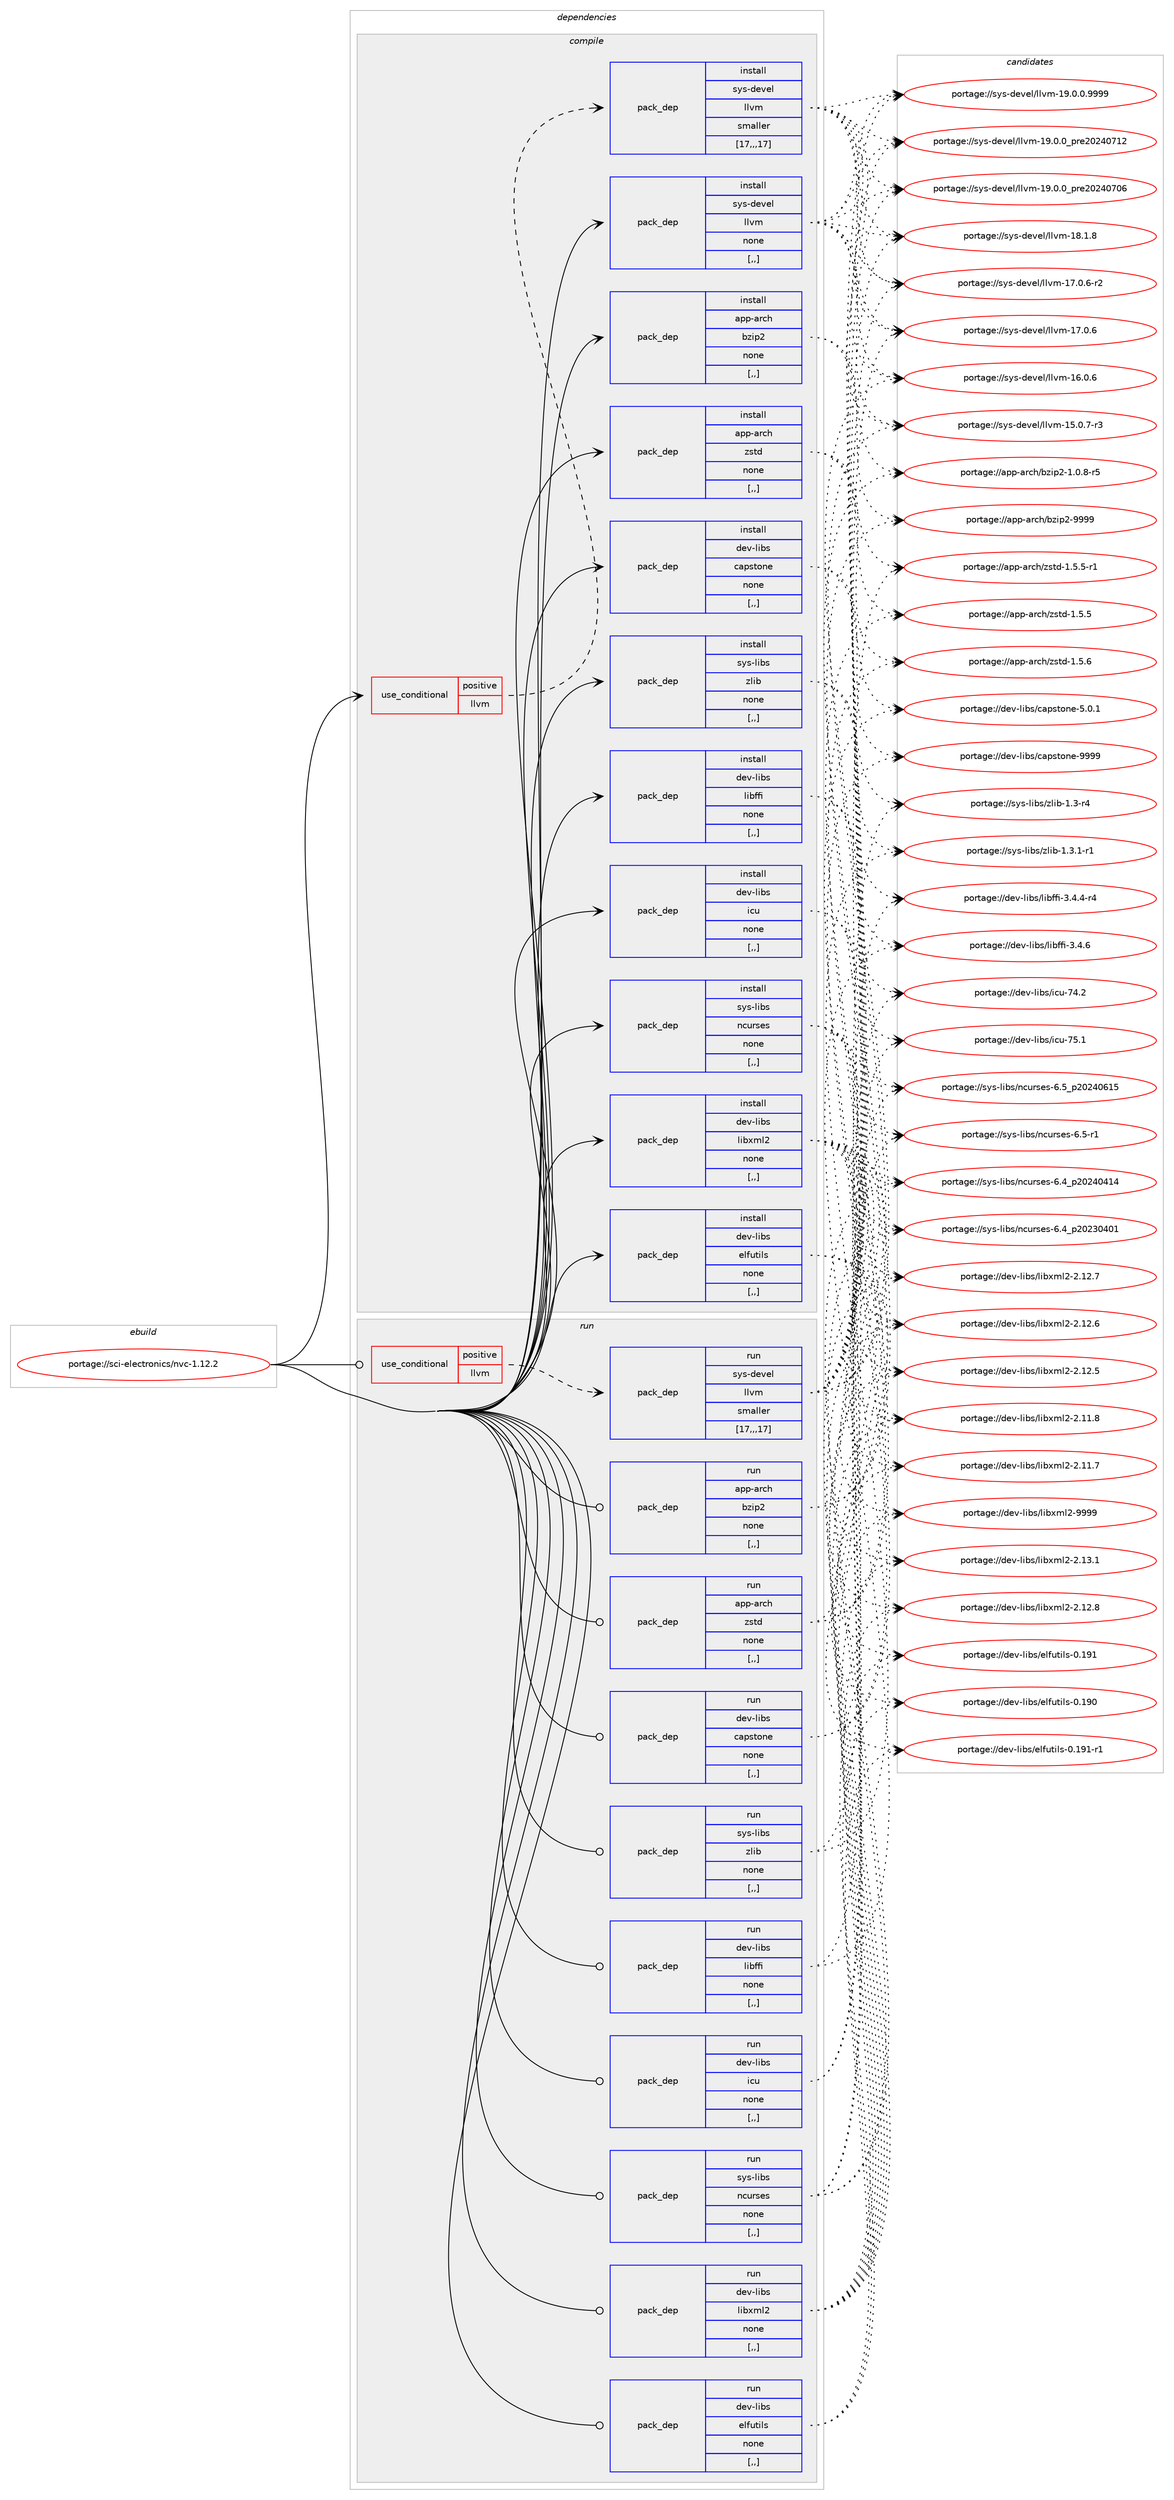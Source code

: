 digraph prolog {

# *************
# Graph options
# *************

newrank=true;
concentrate=true;
compound=true;
graph [rankdir=LR,fontname=Helvetica,fontsize=10,ranksep=1.5];#, ranksep=2.5, nodesep=0.2];
edge  [arrowhead=vee];
node  [fontname=Helvetica,fontsize=10];

# **********
# The ebuild
# **********

subgraph cluster_leftcol {
color=gray;
label=<<i>ebuild</i>>;
id [label="portage://sci-electronics/nvc-1.12.2", color=red, width=4, href="../sci-electronics/nvc-1.12.2.svg"];
}

# ****************
# The dependencies
# ****************

subgraph cluster_midcol {
color=gray;
label=<<i>dependencies</i>>;
subgraph cluster_compile {
fillcolor="#eeeeee";
style=filled;
label=<<i>compile</i>>;
subgraph cond104026 {
dependency393605 [label=<<TABLE BORDER="0" CELLBORDER="1" CELLSPACING="0" CELLPADDING="4"><TR><TD ROWSPAN="3" CELLPADDING="10">use_conditional</TD></TR><TR><TD>positive</TD></TR><TR><TD>llvm</TD></TR></TABLE>>, shape=none, color=red];
subgraph pack286748 {
dependency393606 [label=<<TABLE BORDER="0" CELLBORDER="1" CELLSPACING="0" CELLPADDING="4" WIDTH="220"><TR><TD ROWSPAN="6" CELLPADDING="30">pack_dep</TD></TR><TR><TD WIDTH="110">install</TD></TR><TR><TD>sys-devel</TD></TR><TR><TD>llvm</TD></TR><TR><TD>smaller</TD></TR><TR><TD>[17,,,17]</TD></TR></TABLE>>, shape=none, color=blue];
}
dependency393605:e -> dependency393606:w [weight=20,style="dashed",arrowhead="vee"];
}
id:e -> dependency393605:w [weight=20,style="solid",arrowhead="vee"];
subgraph pack286749 {
dependency393607 [label=<<TABLE BORDER="0" CELLBORDER="1" CELLSPACING="0" CELLPADDING="4" WIDTH="220"><TR><TD ROWSPAN="6" CELLPADDING="30">pack_dep</TD></TR><TR><TD WIDTH="110">install</TD></TR><TR><TD>app-arch</TD></TR><TR><TD>bzip2</TD></TR><TR><TD>none</TD></TR><TR><TD>[,,]</TD></TR></TABLE>>, shape=none, color=blue];
}
id:e -> dependency393607:w [weight=20,style="solid",arrowhead="vee"];
subgraph pack286750 {
dependency393608 [label=<<TABLE BORDER="0" CELLBORDER="1" CELLSPACING="0" CELLPADDING="4" WIDTH="220"><TR><TD ROWSPAN="6" CELLPADDING="30">pack_dep</TD></TR><TR><TD WIDTH="110">install</TD></TR><TR><TD>app-arch</TD></TR><TR><TD>zstd</TD></TR><TR><TD>none</TD></TR><TR><TD>[,,]</TD></TR></TABLE>>, shape=none, color=blue];
}
id:e -> dependency393608:w [weight=20,style="solid",arrowhead="vee"];
subgraph pack286751 {
dependency393609 [label=<<TABLE BORDER="0" CELLBORDER="1" CELLSPACING="0" CELLPADDING="4" WIDTH="220"><TR><TD ROWSPAN="6" CELLPADDING="30">pack_dep</TD></TR><TR><TD WIDTH="110">install</TD></TR><TR><TD>dev-libs</TD></TR><TR><TD>capstone</TD></TR><TR><TD>none</TD></TR><TR><TD>[,,]</TD></TR></TABLE>>, shape=none, color=blue];
}
id:e -> dependency393609:w [weight=20,style="solid",arrowhead="vee"];
subgraph pack286752 {
dependency393610 [label=<<TABLE BORDER="0" CELLBORDER="1" CELLSPACING="0" CELLPADDING="4" WIDTH="220"><TR><TD ROWSPAN="6" CELLPADDING="30">pack_dep</TD></TR><TR><TD WIDTH="110">install</TD></TR><TR><TD>dev-libs</TD></TR><TR><TD>elfutils</TD></TR><TR><TD>none</TD></TR><TR><TD>[,,]</TD></TR></TABLE>>, shape=none, color=blue];
}
id:e -> dependency393610:w [weight=20,style="solid",arrowhead="vee"];
subgraph pack286753 {
dependency393611 [label=<<TABLE BORDER="0" CELLBORDER="1" CELLSPACING="0" CELLPADDING="4" WIDTH="220"><TR><TD ROWSPAN="6" CELLPADDING="30">pack_dep</TD></TR><TR><TD WIDTH="110">install</TD></TR><TR><TD>dev-libs</TD></TR><TR><TD>icu</TD></TR><TR><TD>none</TD></TR><TR><TD>[,,]</TD></TR></TABLE>>, shape=none, color=blue];
}
id:e -> dependency393611:w [weight=20,style="solid",arrowhead="vee"];
subgraph pack286754 {
dependency393612 [label=<<TABLE BORDER="0" CELLBORDER="1" CELLSPACING="0" CELLPADDING="4" WIDTH="220"><TR><TD ROWSPAN="6" CELLPADDING="30">pack_dep</TD></TR><TR><TD WIDTH="110">install</TD></TR><TR><TD>dev-libs</TD></TR><TR><TD>libffi</TD></TR><TR><TD>none</TD></TR><TR><TD>[,,]</TD></TR></TABLE>>, shape=none, color=blue];
}
id:e -> dependency393612:w [weight=20,style="solid",arrowhead="vee"];
subgraph pack286755 {
dependency393613 [label=<<TABLE BORDER="0" CELLBORDER="1" CELLSPACING="0" CELLPADDING="4" WIDTH="220"><TR><TD ROWSPAN="6" CELLPADDING="30">pack_dep</TD></TR><TR><TD WIDTH="110">install</TD></TR><TR><TD>dev-libs</TD></TR><TR><TD>libxml2</TD></TR><TR><TD>none</TD></TR><TR><TD>[,,]</TD></TR></TABLE>>, shape=none, color=blue];
}
id:e -> dependency393613:w [weight=20,style="solid",arrowhead="vee"];
subgraph pack286756 {
dependency393614 [label=<<TABLE BORDER="0" CELLBORDER="1" CELLSPACING="0" CELLPADDING="4" WIDTH="220"><TR><TD ROWSPAN="6" CELLPADDING="30">pack_dep</TD></TR><TR><TD WIDTH="110">install</TD></TR><TR><TD>sys-libs</TD></TR><TR><TD>ncurses</TD></TR><TR><TD>none</TD></TR><TR><TD>[,,]</TD></TR></TABLE>>, shape=none, color=blue];
}
id:e -> dependency393614:w [weight=20,style="solid",arrowhead="vee"];
subgraph pack286757 {
dependency393615 [label=<<TABLE BORDER="0" CELLBORDER="1" CELLSPACING="0" CELLPADDING="4" WIDTH="220"><TR><TD ROWSPAN="6" CELLPADDING="30">pack_dep</TD></TR><TR><TD WIDTH="110">install</TD></TR><TR><TD>sys-libs</TD></TR><TR><TD>zlib</TD></TR><TR><TD>none</TD></TR><TR><TD>[,,]</TD></TR></TABLE>>, shape=none, color=blue];
}
id:e -> dependency393615:w [weight=20,style="solid",arrowhead="vee"];
subgraph pack286758 {
dependency393616 [label=<<TABLE BORDER="0" CELLBORDER="1" CELLSPACING="0" CELLPADDING="4" WIDTH="220"><TR><TD ROWSPAN="6" CELLPADDING="30">pack_dep</TD></TR><TR><TD WIDTH="110">install</TD></TR><TR><TD>sys-devel</TD></TR><TR><TD>llvm</TD></TR><TR><TD>none</TD></TR><TR><TD>[,,]</TD></TR></TABLE>>, shape=none, color=blue];
}
id:e -> dependency393616:w [weight=20,style="solid",arrowhead="vee"];
}
subgraph cluster_compileandrun {
fillcolor="#eeeeee";
style=filled;
label=<<i>compile and run</i>>;
}
subgraph cluster_run {
fillcolor="#eeeeee";
style=filled;
label=<<i>run</i>>;
subgraph cond104027 {
dependency393617 [label=<<TABLE BORDER="0" CELLBORDER="1" CELLSPACING="0" CELLPADDING="4"><TR><TD ROWSPAN="3" CELLPADDING="10">use_conditional</TD></TR><TR><TD>positive</TD></TR><TR><TD>llvm</TD></TR></TABLE>>, shape=none, color=red];
subgraph pack286759 {
dependency393618 [label=<<TABLE BORDER="0" CELLBORDER="1" CELLSPACING="0" CELLPADDING="4" WIDTH="220"><TR><TD ROWSPAN="6" CELLPADDING="30">pack_dep</TD></TR><TR><TD WIDTH="110">run</TD></TR><TR><TD>sys-devel</TD></TR><TR><TD>llvm</TD></TR><TR><TD>smaller</TD></TR><TR><TD>[17,,,17]</TD></TR></TABLE>>, shape=none, color=blue];
}
dependency393617:e -> dependency393618:w [weight=20,style="dashed",arrowhead="vee"];
}
id:e -> dependency393617:w [weight=20,style="solid",arrowhead="odot"];
subgraph pack286760 {
dependency393619 [label=<<TABLE BORDER="0" CELLBORDER="1" CELLSPACING="0" CELLPADDING="4" WIDTH="220"><TR><TD ROWSPAN="6" CELLPADDING="30">pack_dep</TD></TR><TR><TD WIDTH="110">run</TD></TR><TR><TD>app-arch</TD></TR><TR><TD>bzip2</TD></TR><TR><TD>none</TD></TR><TR><TD>[,,]</TD></TR></TABLE>>, shape=none, color=blue];
}
id:e -> dependency393619:w [weight=20,style="solid",arrowhead="odot"];
subgraph pack286761 {
dependency393620 [label=<<TABLE BORDER="0" CELLBORDER="1" CELLSPACING="0" CELLPADDING="4" WIDTH="220"><TR><TD ROWSPAN="6" CELLPADDING="30">pack_dep</TD></TR><TR><TD WIDTH="110">run</TD></TR><TR><TD>app-arch</TD></TR><TR><TD>zstd</TD></TR><TR><TD>none</TD></TR><TR><TD>[,,]</TD></TR></TABLE>>, shape=none, color=blue];
}
id:e -> dependency393620:w [weight=20,style="solid",arrowhead="odot"];
subgraph pack286762 {
dependency393621 [label=<<TABLE BORDER="0" CELLBORDER="1" CELLSPACING="0" CELLPADDING="4" WIDTH="220"><TR><TD ROWSPAN="6" CELLPADDING="30">pack_dep</TD></TR><TR><TD WIDTH="110">run</TD></TR><TR><TD>dev-libs</TD></TR><TR><TD>capstone</TD></TR><TR><TD>none</TD></TR><TR><TD>[,,]</TD></TR></TABLE>>, shape=none, color=blue];
}
id:e -> dependency393621:w [weight=20,style="solid",arrowhead="odot"];
subgraph pack286763 {
dependency393622 [label=<<TABLE BORDER="0" CELLBORDER="1" CELLSPACING="0" CELLPADDING="4" WIDTH="220"><TR><TD ROWSPAN="6" CELLPADDING="30">pack_dep</TD></TR><TR><TD WIDTH="110">run</TD></TR><TR><TD>dev-libs</TD></TR><TR><TD>elfutils</TD></TR><TR><TD>none</TD></TR><TR><TD>[,,]</TD></TR></TABLE>>, shape=none, color=blue];
}
id:e -> dependency393622:w [weight=20,style="solid",arrowhead="odot"];
subgraph pack286764 {
dependency393623 [label=<<TABLE BORDER="0" CELLBORDER="1" CELLSPACING="0" CELLPADDING="4" WIDTH="220"><TR><TD ROWSPAN="6" CELLPADDING="30">pack_dep</TD></TR><TR><TD WIDTH="110">run</TD></TR><TR><TD>dev-libs</TD></TR><TR><TD>icu</TD></TR><TR><TD>none</TD></TR><TR><TD>[,,]</TD></TR></TABLE>>, shape=none, color=blue];
}
id:e -> dependency393623:w [weight=20,style="solid",arrowhead="odot"];
subgraph pack286765 {
dependency393624 [label=<<TABLE BORDER="0" CELLBORDER="1" CELLSPACING="0" CELLPADDING="4" WIDTH="220"><TR><TD ROWSPAN="6" CELLPADDING="30">pack_dep</TD></TR><TR><TD WIDTH="110">run</TD></TR><TR><TD>dev-libs</TD></TR><TR><TD>libffi</TD></TR><TR><TD>none</TD></TR><TR><TD>[,,]</TD></TR></TABLE>>, shape=none, color=blue];
}
id:e -> dependency393624:w [weight=20,style="solid",arrowhead="odot"];
subgraph pack286766 {
dependency393625 [label=<<TABLE BORDER="0" CELLBORDER="1" CELLSPACING="0" CELLPADDING="4" WIDTH="220"><TR><TD ROWSPAN="6" CELLPADDING="30">pack_dep</TD></TR><TR><TD WIDTH="110">run</TD></TR><TR><TD>dev-libs</TD></TR><TR><TD>libxml2</TD></TR><TR><TD>none</TD></TR><TR><TD>[,,]</TD></TR></TABLE>>, shape=none, color=blue];
}
id:e -> dependency393625:w [weight=20,style="solid",arrowhead="odot"];
subgraph pack286767 {
dependency393626 [label=<<TABLE BORDER="0" CELLBORDER="1" CELLSPACING="0" CELLPADDING="4" WIDTH="220"><TR><TD ROWSPAN="6" CELLPADDING="30">pack_dep</TD></TR><TR><TD WIDTH="110">run</TD></TR><TR><TD>sys-libs</TD></TR><TR><TD>ncurses</TD></TR><TR><TD>none</TD></TR><TR><TD>[,,]</TD></TR></TABLE>>, shape=none, color=blue];
}
id:e -> dependency393626:w [weight=20,style="solid",arrowhead="odot"];
subgraph pack286768 {
dependency393627 [label=<<TABLE BORDER="0" CELLBORDER="1" CELLSPACING="0" CELLPADDING="4" WIDTH="220"><TR><TD ROWSPAN="6" CELLPADDING="30">pack_dep</TD></TR><TR><TD WIDTH="110">run</TD></TR><TR><TD>sys-libs</TD></TR><TR><TD>zlib</TD></TR><TR><TD>none</TD></TR><TR><TD>[,,]</TD></TR></TABLE>>, shape=none, color=blue];
}
id:e -> dependency393627:w [weight=20,style="solid",arrowhead="odot"];
}
}

# **************
# The candidates
# **************

subgraph cluster_choices {
rank=same;
color=gray;
label=<<i>candidates</i>>;

subgraph choice286748 {
color=black;
nodesep=1;
choice1151211154510010111810110847108108118109454957464846484657575757 [label="portage://sys-devel/llvm-19.0.0.9999", color=red, width=4,href="../sys-devel/llvm-19.0.0.9999.svg"];
choice115121115451001011181011084710810811810945495746484648951121141015048505248554950 [label="portage://sys-devel/llvm-19.0.0_pre20240712", color=red, width=4,href="../sys-devel/llvm-19.0.0_pre20240712.svg"];
choice115121115451001011181011084710810811810945495746484648951121141015048505248554854 [label="portage://sys-devel/llvm-19.0.0_pre20240706", color=red, width=4,href="../sys-devel/llvm-19.0.0_pre20240706.svg"];
choice115121115451001011181011084710810811810945495646494656 [label="portage://sys-devel/llvm-18.1.8", color=red, width=4,href="../sys-devel/llvm-18.1.8.svg"];
choice1151211154510010111810110847108108118109454955464846544511450 [label="portage://sys-devel/llvm-17.0.6-r2", color=red, width=4,href="../sys-devel/llvm-17.0.6-r2.svg"];
choice115121115451001011181011084710810811810945495546484654 [label="portage://sys-devel/llvm-17.0.6", color=red, width=4,href="../sys-devel/llvm-17.0.6.svg"];
choice115121115451001011181011084710810811810945495446484654 [label="portage://sys-devel/llvm-16.0.6", color=red, width=4,href="../sys-devel/llvm-16.0.6.svg"];
choice1151211154510010111810110847108108118109454953464846554511451 [label="portage://sys-devel/llvm-15.0.7-r3", color=red, width=4,href="../sys-devel/llvm-15.0.7-r3.svg"];
dependency393606:e -> choice1151211154510010111810110847108108118109454957464846484657575757:w [style=dotted,weight="100"];
dependency393606:e -> choice115121115451001011181011084710810811810945495746484648951121141015048505248554950:w [style=dotted,weight="100"];
dependency393606:e -> choice115121115451001011181011084710810811810945495746484648951121141015048505248554854:w [style=dotted,weight="100"];
dependency393606:e -> choice115121115451001011181011084710810811810945495646494656:w [style=dotted,weight="100"];
dependency393606:e -> choice1151211154510010111810110847108108118109454955464846544511450:w [style=dotted,weight="100"];
dependency393606:e -> choice115121115451001011181011084710810811810945495546484654:w [style=dotted,weight="100"];
dependency393606:e -> choice115121115451001011181011084710810811810945495446484654:w [style=dotted,weight="100"];
dependency393606:e -> choice1151211154510010111810110847108108118109454953464846554511451:w [style=dotted,weight="100"];
}
subgraph choice286749 {
color=black;
nodesep=1;
choice971121124597114991044798122105112504557575757 [label="portage://app-arch/bzip2-9999", color=red, width=4,href="../app-arch/bzip2-9999.svg"];
choice971121124597114991044798122105112504549464846564511453 [label="portage://app-arch/bzip2-1.0.8-r5", color=red, width=4,href="../app-arch/bzip2-1.0.8-r5.svg"];
dependency393607:e -> choice971121124597114991044798122105112504557575757:w [style=dotted,weight="100"];
dependency393607:e -> choice971121124597114991044798122105112504549464846564511453:w [style=dotted,weight="100"];
}
subgraph choice286750 {
color=black;
nodesep=1;
choice9711211245971149910447122115116100454946534654 [label="portage://app-arch/zstd-1.5.6", color=red, width=4,href="../app-arch/zstd-1.5.6.svg"];
choice97112112459711499104471221151161004549465346534511449 [label="portage://app-arch/zstd-1.5.5-r1", color=red, width=4,href="../app-arch/zstd-1.5.5-r1.svg"];
choice9711211245971149910447122115116100454946534653 [label="portage://app-arch/zstd-1.5.5", color=red, width=4,href="../app-arch/zstd-1.5.5.svg"];
dependency393608:e -> choice9711211245971149910447122115116100454946534654:w [style=dotted,weight="100"];
dependency393608:e -> choice97112112459711499104471221151161004549465346534511449:w [style=dotted,weight="100"];
dependency393608:e -> choice9711211245971149910447122115116100454946534653:w [style=dotted,weight="100"];
}
subgraph choice286751 {
color=black;
nodesep=1;
choice10010111845108105981154799971121151161111101014557575757 [label="portage://dev-libs/capstone-9999", color=red, width=4,href="../dev-libs/capstone-9999.svg"];
choice1001011184510810598115479997112115116111110101455346484649 [label="portage://dev-libs/capstone-5.0.1", color=red, width=4,href="../dev-libs/capstone-5.0.1.svg"];
dependency393609:e -> choice10010111845108105981154799971121151161111101014557575757:w [style=dotted,weight="100"];
dependency393609:e -> choice1001011184510810598115479997112115116111110101455346484649:w [style=dotted,weight="100"];
}
subgraph choice286752 {
color=black;
nodesep=1;
choice1001011184510810598115471011081021171161051081154548464957494511449 [label="portage://dev-libs/elfutils-0.191-r1", color=red, width=4,href="../dev-libs/elfutils-0.191-r1.svg"];
choice100101118451081059811547101108102117116105108115454846495749 [label="portage://dev-libs/elfutils-0.191", color=red, width=4,href="../dev-libs/elfutils-0.191.svg"];
choice100101118451081059811547101108102117116105108115454846495748 [label="portage://dev-libs/elfutils-0.190", color=red, width=4,href="../dev-libs/elfutils-0.190.svg"];
dependency393610:e -> choice1001011184510810598115471011081021171161051081154548464957494511449:w [style=dotted,weight="100"];
dependency393610:e -> choice100101118451081059811547101108102117116105108115454846495749:w [style=dotted,weight="100"];
dependency393610:e -> choice100101118451081059811547101108102117116105108115454846495748:w [style=dotted,weight="100"];
}
subgraph choice286753 {
color=black;
nodesep=1;
choice100101118451081059811547105991174555534649 [label="portage://dev-libs/icu-75.1", color=red, width=4,href="../dev-libs/icu-75.1.svg"];
choice100101118451081059811547105991174555524650 [label="portage://dev-libs/icu-74.2", color=red, width=4,href="../dev-libs/icu-74.2.svg"];
dependency393611:e -> choice100101118451081059811547105991174555534649:w [style=dotted,weight="100"];
dependency393611:e -> choice100101118451081059811547105991174555524650:w [style=dotted,weight="100"];
}
subgraph choice286754 {
color=black;
nodesep=1;
choice10010111845108105981154710810598102102105455146524654 [label="portage://dev-libs/libffi-3.4.6", color=red, width=4,href="../dev-libs/libffi-3.4.6.svg"];
choice100101118451081059811547108105981021021054551465246524511452 [label="portage://dev-libs/libffi-3.4.4-r4", color=red, width=4,href="../dev-libs/libffi-3.4.4-r4.svg"];
dependency393612:e -> choice10010111845108105981154710810598102102105455146524654:w [style=dotted,weight="100"];
dependency393612:e -> choice100101118451081059811547108105981021021054551465246524511452:w [style=dotted,weight="100"];
}
subgraph choice286755 {
color=black;
nodesep=1;
choice10010111845108105981154710810598120109108504557575757 [label="portage://dev-libs/libxml2-9999", color=red, width=4,href="../dev-libs/libxml2-9999.svg"];
choice100101118451081059811547108105981201091085045504649514649 [label="portage://dev-libs/libxml2-2.13.1", color=red, width=4,href="../dev-libs/libxml2-2.13.1.svg"];
choice100101118451081059811547108105981201091085045504649504656 [label="portage://dev-libs/libxml2-2.12.8", color=red, width=4,href="../dev-libs/libxml2-2.12.8.svg"];
choice100101118451081059811547108105981201091085045504649504655 [label="portage://dev-libs/libxml2-2.12.7", color=red, width=4,href="../dev-libs/libxml2-2.12.7.svg"];
choice100101118451081059811547108105981201091085045504649504654 [label="portage://dev-libs/libxml2-2.12.6", color=red, width=4,href="../dev-libs/libxml2-2.12.6.svg"];
choice100101118451081059811547108105981201091085045504649504653 [label="portage://dev-libs/libxml2-2.12.5", color=red, width=4,href="../dev-libs/libxml2-2.12.5.svg"];
choice100101118451081059811547108105981201091085045504649494656 [label="portage://dev-libs/libxml2-2.11.8", color=red, width=4,href="../dev-libs/libxml2-2.11.8.svg"];
choice100101118451081059811547108105981201091085045504649494655 [label="portage://dev-libs/libxml2-2.11.7", color=red, width=4,href="../dev-libs/libxml2-2.11.7.svg"];
dependency393613:e -> choice10010111845108105981154710810598120109108504557575757:w [style=dotted,weight="100"];
dependency393613:e -> choice100101118451081059811547108105981201091085045504649514649:w [style=dotted,weight="100"];
dependency393613:e -> choice100101118451081059811547108105981201091085045504649504656:w [style=dotted,weight="100"];
dependency393613:e -> choice100101118451081059811547108105981201091085045504649504655:w [style=dotted,weight="100"];
dependency393613:e -> choice100101118451081059811547108105981201091085045504649504654:w [style=dotted,weight="100"];
dependency393613:e -> choice100101118451081059811547108105981201091085045504649504653:w [style=dotted,weight="100"];
dependency393613:e -> choice100101118451081059811547108105981201091085045504649494656:w [style=dotted,weight="100"];
dependency393613:e -> choice100101118451081059811547108105981201091085045504649494655:w [style=dotted,weight="100"];
}
subgraph choice286756 {
color=black;
nodesep=1;
choice1151211154510810598115471109911711411510111545544653951125048505248544953 [label="portage://sys-libs/ncurses-6.5_p20240615", color=red, width=4,href="../sys-libs/ncurses-6.5_p20240615.svg"];
choice11512111545108105981154711099117114115101115455446534511449 [label="portage://sys-libs/ncurses-6.5-r1", color=red, width=4,href="../sys-libs/ncurses-6.5-r1.svg"];
choice1151211154510810598115471109911711411510111545544652951125048505248524952 [label="portage://sys-libs/ncurses-6.4_p20240414", color=red, width=4,href="../sys-libs/ncurses-6.4_p20240414.svg"];
choice1151211154510810598115471109911711411510111545544652951125048505148524849 [label="portage://sys-libs/ncurses-6.4_p20230401", color=red, width=4,href="../sys-libs/ncurses-6.4_p20230401.svg"];
dependency393614:e -> choice1151211154510810598115471109911711411510111545544653951125048505248544953:w [style=dotted,weight="100"];
dependency393614:e -> choice11512111545108105981154711099117114115101115455446534511449:w [style=dotted,weight="100"];
dependency393614:e -> choice1151211154510810598115471109911711411510111545544652951125048505248524952:w [style=dotted,weight="100"];
dependency393614:e -> choice1151211154510810598115471109911711411510111545544652951125048505148524849:w [style=dotted,weight="100"];
}
subgraph choice286757 {
color=black;
nodesep=1;
choice115121115451081059811547122108105984549465146494511449 [label="portage://sys-libs/zlib-1.3.1-r1", color=red, width=4,href="../sys-libs/zlib-1.3.1-r1.svg"];
choice11512111545108105981154712210810598454946514511452 [label="portage://sys-libs/zlib-1.3-r4", color=red, width=4,href="../sys-libs/zlib-1.3-r4.svg"];
dependency393615:e -> choice115121115451081059811547122108105984549465146494511449:w [style=dotted,weight="100"];
dependency393615:e -> choice11512111545108105981154712210810598454946514511452:w [style=dotted,weight="100"];
}
subgraph choice286758 {
color=black;
nodesep=1;
choice1151211154510010111810110847108108118109454957464846484657575757 [label="portage://sys-devel/llvm-19.0.0.9999", color=red, width=4,href="../sys-devel/llvm-19.0.0.9999.svg"];
choice115121115451001011181011084710810811810945495746484648951121141015048505248554950 [label="portage://sys-devel/llvm-19.0.0_pre20240712", color=red, width=4,href="../sys-devel/llvm-19.0.0_pre20240712.svg"];
choice115121115451001011181011084710810811810945495746484648951121141015048505248554854 [label="portage://sys-devel/llvm-19.0.0_pre20240706", color=red, width=4,href="../sys-devel/llvm-19.0.0_pre20240706.svg"];
choice115121115451001011181011084710810811810945495646494656 [label="portage://sys-devel/llvm-18.1.8", color=red, width=4,href="../sys-devel/llvm-18.1.8.svg"];
choice1151211154510010111810110847108108118109454955464846544511450 [label="portage://sys-devel/llvm-17.0.6-r2", color=red, width=4,href="../sys-devel/llvm-17.0.6-r2.svg"];
choice115121115451001011181011084710810811810945495546484654 [label="portage://sys-devel/llvm-17.0.6", color=red, width=4,href="../sys-devel/llvm-17.0.6.svg"];
choice115121115451001011181011084710810811810945495446484654 [label="portage://sys-devel/llvm-16.0.6", color=red, width=4,href="../sys-devel/llvm-16.0.6.svg"];
choice1151211154510010111810110847108108118109454953464846554511451 [label="portage://sys-devel/llvm-15.0.7-r3", color=red, width=4,href="../sys-devel/llvm-15.0.7-r3.svg"];
dependency393616:e -> choice1151211154510010111810110847108108118109454957464846484657575757:w [style=dotted,weight="100"];
dependency393616:e -> choice115121115451001011181011084710810811810945495746484648951121141015048505248554950:w [style=dotted,weight="100"];
dependency393616:e -> choice115121115451001011181011084710810811810945495746484648951121141015048505248554854:w [style=dotted,weight="100"];
dependency393616:e -> choice115121115451001011181011084710810811810945495646494656:w [style=dotted,weight="100"];
dependency393616:e -> choice1151211154510010111810110847108108118109454955464846544511450:w [style=dotted,weight="100"];
dependency393616:e -> choice115121115451001011181011084710810811810945495546484654:w [style=dotted,weight="100"];
dependency393616:e -> choice115121115451001011181011084710810811810945495446484654:w [style=dotted,weight="100"];
dependency393616:e -> choice1151211154510010111810110847108108118109454953464846554511451:w [style=dotted,weight="100"];
}
subgraph choice286759 {
color=black;
nodesep=1;
choice1151211154510010111810110847108108118109454957464846484657575757 [label="portage://sys-devel/llvm-19.0.0.9999", color=red, width=4,href="../sys-devel/llvm-19.0.0.9999.svg"];
choice115121115451001011181011084710810811810945495746484648951121141015048505248554950 [label="portage://sys-devel/llvm-19.0.0_pre20240712", color=red, width=4,href="../sys-devel/llvm-19.0.0_pre20240712.svg"];
choice115121115451001011181011084710810811810945495746484648951121141015048505248554854 [label="portage://sys-devel/llvm-19.0.0_pre20240706", color=red, width=4,href="../sys-devel/llvm-19.0.0_pre20240706.svg"];
choice115121115451001011181011084710810811810945495646494656 [label="portage://sys-devel/llvm-18.1.8", color=red, width=4,href="../sys-devel/llvm-18.1.8.svg"];
choice1151211154510010111810110847108108118109454955464846544511450 [label="portage://sys-devel/llvm-17.0.6-r2", color=red, width=4,href="../sys-devel/llvm-17.0.6-r2.svg"];
choice115121115451001011181011084710810811810945495546484654 [label="portage://sys-devel/llvm-17.0.6", color=red, width=4,href="../sys-devel/llvm-17.0.6.svg"];
choice115121115451001011181011084710810811810945495446484654 [label="portage://sys-devel/llvm-16.0.6", color=red, width=4,href="../sys-devel/llvm-16.0.6.svg"];
choice1151211154510010111810110847108108118109454953464846554511451 [label="portage://sys-devel/llvm-15.0.7-r3", color=red, width=4,href="../sys-devel/llvm-15.0.7-r3.svg"];
dependency393618:e -> choice1151211154510010111810110847108108118109454957464846484657575757:w [style=dotted,weight="100"];
dependency393618:e -> choice115121115451001011181011084710810811810945495746484648951121141015048505248554950:w [style=dotted,weight="100"];
dependency393618:e -> choice115121115451001011181011084710810811810945495746484648951121141015048505248554854:w [style=dotted,weight="100"];
dependency393618:e -> choice115121115451001011181011084710810811810945495646494656:w [style=dotted,weight="100"];
dependency393618:e -> choice1151211154510010111810110847108108118109454955464846544511450:w [style=dotted,weight="100"];
dependency393618:e -> choice115121115451001011181011084710810811810945495546484654:w [style=dotted,weight="100"];
dependency393618:e -> choice115121115451001011181011084710810811810945495446484654:w [style=dotted,weight="100"];
dependency393618:e -> choice1151211154510010111810110847108108118109454953464846554511451:w [style=dotted,weight="100"];
}
subgraph choice286760 {
color=black;
nodesep=1;
choice971121124597114991044798122105112504557575757 [label="portage://app-arch/bzip2-9999", color=red, width=4,href="../app-arch/bzip2-9999.svg"];
choice971121124597114991044798122105112504549464846564511453 [label="portage://app-arch/bzip2-1.0.8-r5", color=red, width=4,href="../app-arch/bzip2-1.0.8-r5.svg"];
dependency393619:e -> choice971121124597114991044798122105112504557575757:w [style=dotted,weight="100"];
dependency393619:e -> choice971121124597114991044798122105112504549464846564511453:w [style=dotted,weight="100"];
}
subgraph choice286761 {
color=black;
nodesep=1;
choice9711211245971149910447122115116100454946534654 [label="portage://app-arch/zstd-1.5.6", color=red, width=4,href="../app-arch/zstd-1.5.6.svg"];
choice97112112459711499104471221151161004549465346534511449 [label="portage://app-arch/zstd-1.5.5-r1", color=red, width=4,href="../app-arch/zstd-1.5.5-r1.svg"];
choice9711211245971149910447122115116100454946534653 [label="portage://app-arch/zstd-1.5.5", color=red, width=4,href="../app-arch/zstd-1.5.5.svg"];
dependency393620:e -> choice9711211245971149910447122115116100454946534654:w [style=dotted,weight="100"];
dependency393620:e -> choice97112112459711499104471221151161004549465346534511449:w [style=dotted,weight="100"];
dependency393620:e -> choice9711211245971149910447122115116100454946534653:w [style=dotted,weight="100"];
}
subgraph choice286762 {
color=black;
nodesep=1;
choice10010111845108105981154799971121151161111101014557575757 [label="portage://dev-libs/capstone-9999", color=red, width=4,href="../dev-libs/capstone-9999.svg"];
choice1001011184510810598115479997112115116111110101455346484649 [label="portage://dev-libs/capstone-5.0.1", color=red, width=4,href="../dev-libs/capstone-5.0.1.svg"];
dependency393621:e -> choice10010111845108105981154799971121151161111101014557575757:w [style=dotted,weight="100"];
dependency393621:e -> choice1001011184510810598115479997112115116111110101455346484649:w [style=dotted,weight="100"];
}
subgraph choice286763 {
color=black;
nodesep=1;
choice1001011184510810598115471011081021171161051081154548464957494511449 [label="portage://dev-libs/elfutils-0.191-r1", color=red, width=4,href="../dev-libs/elfutils-0.191-r1.svg"];
choice100101118451081059811547101108102117116105108115454846495749 [label="portage://dev-libs/elfutils-0.191", color=red, width=4,href="../dev-libs/elfutils-0.191.svg"];
choice100101118451081059811547101108102117116105108115454846495748 [label="portage://dev-libs/elfutils-0.190", color=red, width=4,href="../dev-libs/elfutils-0.190.svg"];
dependency393622:e -> choice1001011184510810598115471011081021171161051081154548464957494511449:w [style=dotted,weight="100"];
dependency393622:e -> choice100101118451081059811547101108102117116105108115454846495749:w [style=dotted,weight="100"];
dependency393622:e -> choice100101118451081059811547101108102117116105108115454846495748:w [style=dotted,weight="100"];
}
subgraph choice286764 {
color=black;
nodesep=1;
choice100101118451081059811547105991174555534649 [label="portage://dev-libs/icu-75.1", color=red, width=4,href="../dev-libs/icu-75.1.svg"];
choice100101118451081059811547105991174555524650 [label="portage://dev-libs/icu-74.2", color=red, width=4,href="../dev-libs/icu-74.2.svg"];
dependency393623:e -> choice100101118451081059811547105991174555534649:w [style=dotted,weight="100"];
dependency393623:e -> choice100101118451081059811547105991174555524650:w [style=dotted,weight="100"];
}
subgraph choice286765 {
color=black;
nodesep=1;
choice10010111845108105981154710810598102102105455146524654 [label="portage://dev-libs/libffi-3.4.6", color=red, width=4,href="../dev-libs/libffi-3.4.6.svg"];
choice100101118451081059811547108105981021021054551465246524511452 [label="portage://dev-libs/libffi-3.4.4-r4", color=red, width=4,href="../dev-libs/libffi-3.4.4-r4.svg"];
dependency393624:e -> choice10010111845108105981154710810598102102105455146524654:w [style=dotted,weight="100"];
dependency393624:e -> choice100101118451081059811547108105981021021054551465246524511452:w [style=dotted,weight="100"];
}
subgraph choice286766 {
color=black;
nodesep=1;
choice10010111845108105981154710810598120109108504557575757 [label="portage://dev-libs/libxml2-9999", color=red, width=4,href="../dev-libs/libxml2-9999.svg"];
choice100101118451081059811547108105981201091085045504649514649 [label="portage://dev-libs/libxml2-2.13.1", color=red, width=4,href="../dev-libs/libxml2-2.13.1.svg"];
choice100101118451081059811547108105981201091085045504649504656 [label="portage://dev-libs/libxml2-2.12.8", color=red, width=4,href="../dev-libs/libxml2-2.12.8.svg"];
choice100101118451081059811547108105981201091085045504649504655 [label="portage://dev-libs/libxml2-2.12.7", color=red, width=4,href="../dev-libs/libxml2-2.12.7.svg"];
choice100101118451081059811547108105981201091085045504649504654 [label="portage://dev-libs/libxml2-2.12.6", color=red, width=4,href="../dev-libs/libxml2-2.12.6.svg"];
choice100101118451081059811547108105981201091085045504649504653 [label="portage://dev-libs/libxml2-2.12.5", color=red, width=4,href="../dev-libs/libxml2-2.12.5.svg"];
choice100101118451081059811547108105981201091085045504649494656 [label="portage://dev-libs/libxml2-2.11.8", color=red, width=4,href="../dev-libs/libxml2-2.11.8.svg"];
choice100101118451081059811547108105981201091085045504649494655 [label="portage://dev-libs/libxml2-2.11.7", color=red, width=4,href="../dev-libs/libxml2-2.11.7.svg"];
dependency393625:e -> choice10010111845108105981154710810598120109108504557575757:w [style=dotted,weight="100"];
dependency393625:e -> choice100101118451081059811547108105981201091085045504649514649:w [style=dotted,weight="100"];
dependency393625:e -> choice100101118451081059811547108105981201091085045504649504656:w [style=dotted,weight="100"];
dependency393625:e -> choice100101118451081059811547108105981201091085045504649504655:w [style=dotted,weight="100"];
dependency393625:e -> choice100101118451081059811547108105981201091085045504649504654:w [style=dotted,weight="100"];
dependency393625:e -> choice100101118451081059811547108105981201091085045504649504653:w [style=dotted,weight="100"];
dependency393625:e -> choice100101118451081059811547108105981201091085045504649494656:w [style=dotted,weight="100"];
dependency393625:e -> choice100101118451081059811547108105981201091085045504649494655:w [style=dotted,weight="100"];
}
subgraph choice286767 {
color=black;
nodesep=1;
choice1151211154510810598115471109911711411510111545544653951125048505248544953 [label="portage://sys-libs/ncurses-6.5_p20240615", color=red, width=4,href="../sys-libs/ncurses-6.5_p20240615.svg"];
choice11512111545108105981154711099117114115101115455446534511449 [label="portage://sys-libs/ncurses-6.5-r1", color=red, width=4,href="../sys-libs/ncurses-6.5-r1.svg"];
choice1151211154510810598115471109911711411510111545544652951125048505248524952 [label="portage://sys-libs/ncurses-6.4_p20240414", color=red, width=4,href="../sys-libs/ncurses-6.4_p20240414.svg"];
choice1151211154510810598115471109911711411510111545544652951125048505148524849 [label="portage://sys-libs/ncurses-6.4_p20230401", color=red, width=4,href="../sys-libs/ncurses-6.4_p20230401.svg"];
dependency393626:e -> choice1151211154510810598115471109911711411510111545544653951125048505248544953:w [style=dotted,weight="100"];
dependency393626:e -> choice11512111545108105981154711099117114115101115455446534511449:w [style=dotted,weight="100"];
dependency393626:e -> choice1151211154510810598115471109911711411510111545544652951125048505248524952:w [style=dotted,weight="100"];
dependency393626:e -> choice1151211154510810598115471109911711411510111545544652951125048505148524849:w [style=dotted,weight="100"];
}
subgraph choice286768 {
color=black;
nodesep=1;
choice115121115451081059811547122108105984549465146494511449 [label="portage://sys-libs/zlib-1.3.1-r1", color=red, width=4,href="../sys-libs/zlib-1.3.1-r1.svg"];
choice11512111545108105981154712210810598454946514511452 [label="portage://sys-libs/zlib-1.3-r4", color=red, width=4,href="../sys-libs/zlib-1.3-r4.svg"];
dependency393627:e -> choice115121115451081059811547122108105984549465146494511449:w [style=dotted,weight="100"];
dependency393627:e -> choice11512111545108105981154712210810598454946514511452:w [style=dotted,weight="100"];
}
}

}

